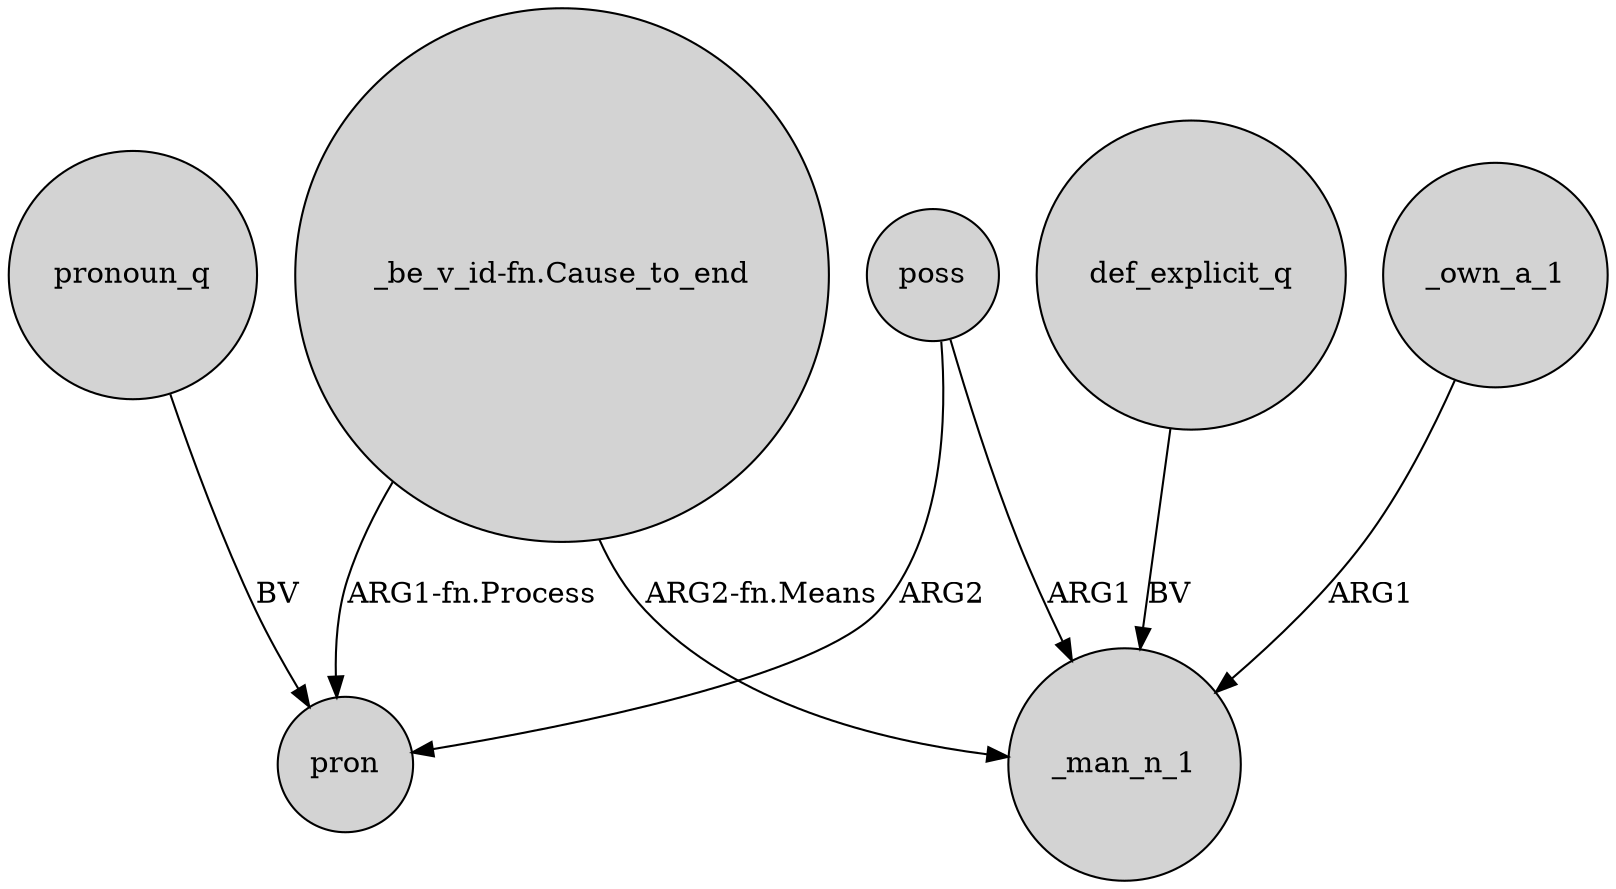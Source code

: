 digraph {
	node [shape=circle style=filled]
	pronoun_q -> pron [label=BV]
	"_be_v_id-fn.Cause_to_end" -> _man_n_1 [label="ARG2-fn.Means"]
	poss -> pron [label=ARG2]
	def_explicit_q -> _man_n_1 [label=BV]
	poss -> _man_n_1 [label=ARG1]
	_own_a_1 -> _man_n_1 [label=ARG1]
	"_be_v_id-fn.Cause_to_end" -> pron [label="ARG1-fn.Process"]
}
